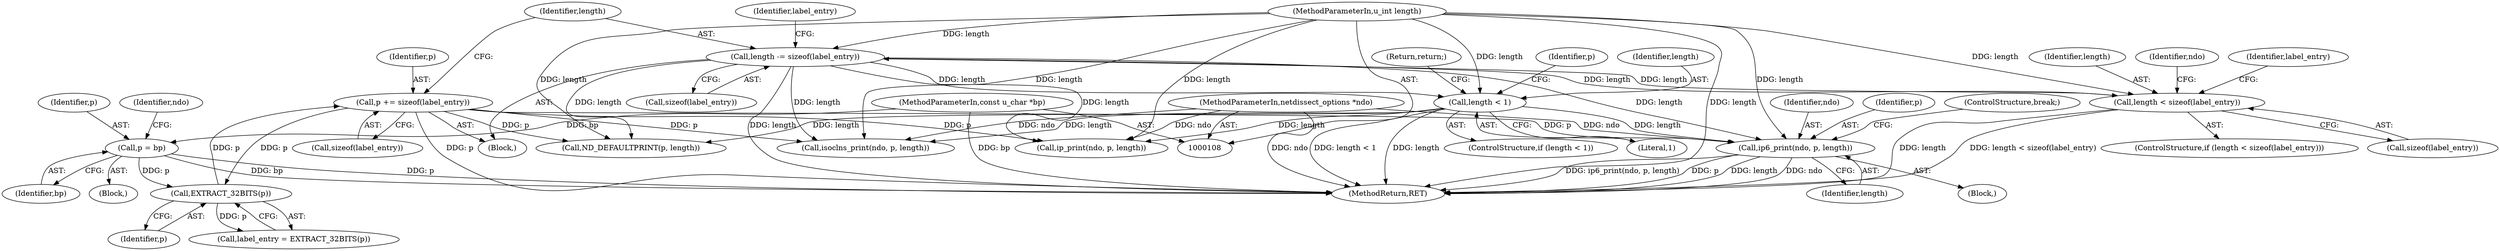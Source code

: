 digraph "0_tcpdump_1dcd10aceabbc03bf571ea32b892c522cbe923de_11@pointer" {
"1000334" [label="(Call,ip6_print(ndo, p, length))"];
"1000109" [label="(MethodParameterIn,netdissect_options *ndo)"];
"1000217" [label="(Call,p += sizeof(label_entry))"];
"1000152" [label="(Call,EXTRACT_32BITS(p))"];
"1000123" [label="(Call,p = bp)"];
"1000110" [label="(MethodParameterIn,const u_char *bp)"];
"1000221" [label="(Call,length -= sizeof(label_entry))"];
"1000138" [label="(Call,length < sizeof(label_entry))"];
"1000111" [label="(MethodParameterIn,u_int length)"];
"1000248" [label="(Call,length < 1)"];
"1000353" [label="(MethodReturn,RET)"];
"1000334" [label="(Call,ip6_print(ndo, p, length))"];
"1000219" [label="(Call,sizeof(label_entry))"];
"1000335" [label="(Identifier,ndo)"];
"1000218" [label="(Identifier,p)"];
"1000217" [label="(Call,p += sizeof(label_entry))"];
"1000255" [label="(Identifier,p)"];
"1000139" [label="(Identifier,length)"];
"1000111" [label="(MethodParameterIn,u_int length)"];
"1000336" [label="(Identifier,p)"];
"1000311" [label="(Call,ND_DEFAULTPRINT(p, length))"];
"1000328" [label="(Call,ip_print(ndo, p, length))"];
"1000125" [label="(Identifier,bp)"];
"1000326" [label="(Block,)"];
"1000249" [label="(Identifier,length)"];
"1000140" [label="(Call,sizeof(label_entry))"];
"1000247" [label="(ControlStructure,if (length < 1))"];
"1000153" [label="(Identifier,p)"];
"1000110" [label="(MethodParameterIn,const u_char *bp)"];
"1000150" [label="(Call,label_entry = EXTRACT_32BITS(p))"];
"1000252" [label="(Return,return;)"];
"1000248" [label="(Call,length < 1)"];
"1000222" [label="(Identifier,length)"];
"1000123" [label="(Call,p = bp)"];
"1000340" [label="(Call,isoclns_print(ndo, p, length))"];
"1000124" [label="(Identifier,p)"];
"1000128" [label="(Identifier,ndo)"];
"1000227" [label="(Identifier,label_entry)"];
"1000223" [label="(Call,sizeof(label_entry))"];
"1000109" [label="(MethodParameterIn,netdissect_options *ndo)"];
"1000152" [label="(Call,EXTRACT_32BITS(p))"];
"1000138" [label="(Call,length < sizeof(label_entry))"];
"1000131" [label="(Block,)"];
"1000338" [label="(ControlStructure,break;)"];
"1000112" [label="(Block,)"];
"1000250" [label="(Literal,1)"];
"1000137" [label="(ControlStructure,if (length < sizeof(label_entry)))"];
"1000337" [label="(Identifier,length)"];
"1000221" [label="(Call,length -= sizeof(label_entry))"];
"1000145" [label="(Identifier,ndo)"];
"1000151" [label="(Identifier,label_entry)"];
"1000334" -> "1000326"  [label="AST: "];
"1000334" -> "1000337"  [label="CFG: "];
"1000335" -> "1000334"  [label="AST: "];
"1000336" -> "1000334"  [label="AST: "];
"1000337" -> "1000334"  [label="AST: "];
"1000338" -> "1000334"  [label="CFG: "];
"1000334" -> "1000353"  [label="DDG: ip6_print(ndo, p, length)"];
"1000334" -> "1000353"  [label="DDG: p"];
"1000334" -> "1000353"  [label="DDG: length"];
"1000334" -> "1000353"  [label="DDG: ndo"];
"1000109" -> "1000334"  [label="DDG: ndo"];
"1000217" -> "1000334"  [label="DDG: p"];
"1000221" -> "1000334"  [label="DDG: length"];
"1000248" -> "1000334"  [label="DDG: length"];
"1000111" -> "1000334"  [label="DDG: length"];
"1000109" -> "1000108"  [label="AST: "];
"1000109" -> "1000353"  [label="DDG: ndo"];
"1000109" -> "1000328"  [label="DDG: ndo"];
"1000109" -> "1000340"  [label="DDG: ndo"];
"1000217" -> "1000131"  [label="AST: "];
"1000217" -> "1000219"  [label="CFG: "];
"1000218" -> "1000217"  [label="AST: "];
"1000219" -> "1000217"  [label="AST: "];
"1000222" -> "1000217"  [label="CFG: "];
"1000217" -> "1000353"  [label="DDG: p"];
"1000217" -> "1000152"  [label="DDG: p"];
"1000152" -> "1000217"  [label="DDG: p"];
"1000217" -> "1000311"  [label="DDG: p"];
"1000217" -> "1000328"  [label="DDG: p"];
"1000217" -> "1000340"  [label="DDG: p"];
"1000152" -> "1000150"  [label="AST: "];
"1000152" -> "1000153"  [label="CFG: "];
"1000153" -> "1000152"  [label="AST: "];
"1000150" -> "1000152"  [label="CFG: "];
"1000152" -> "1000150"  [label="DDG: p"];
"1000123" -> "1000152"  [label="DDG: p"];
"1000123" -> "1000112"  [label="AST: "];
"1000123" -> "1000125"  [label="CFG: "];
"1000124" -> "1000123"  [label="AST: "];
"1000125" -> "1000123"  [label="AST: "];
"1000128" -> "1000123"  [label="CFG: "];
"1000123" -> "1000353"  [label="DDG: p"];
"1000123" -> "1000353"  [label="DDG: bp"];
"1000110" -> "1000123"  [label="DDG: bp"];
"1000110" -> "1000108"  [label="AST: "];
"1000110" -> "1000353"  [label="DDG: bp"];
"1000221" -> "1000131"  [label="AST: "];
"1000221" -> "1000223"  [label="CFG: "];
"1000222" -> "1000221"  [label="AST: "];
"1000223" -> "1000221"  [label="AST: "];
"1000227" -> "1000221"  [label="CFG: "];
"1000221" -> "1000353"  [label="DDG: length"];
"1000221" -> "1000138"  [label="DDG: length"];
"1000138" -> "1000221"  [label="DDG: length"];
"1000111" -> "1000221"  [label="DDG: length"];
"1000221" -> "1000248"  [label="DDG: length"];
"1000221" -> "1000311"  [label="DDG: length"];
"1000221" -> "1000328"  [label="DDG: length"];
"1000221" -> "1000340"  [label="DDG: length"];
"1000138" -> "1000137"  [label="AST: "];
"1000138" -> "1000140"  [label="CFG: "];
"1000139" -> "1000138"  [label="AST: "];
"1000140" -> "1000138"  [label="AST: "];
"1000145" -> "1000138"  [label="CFG: "];
"1000151" -> "1000138"  [label="CFG: "];
"1000138" -> "1000353"  [label="DDG: length < sizeof(label_entry)"];
"1000138" -> "1000353"  [label="DDG: length"];
"1000111" -> "1000138"  [label="DDG: length"];
"1000111" -> "1000108"  [label="AST: "];
"1000111" -> "1000353"  [label="DDG: length"];
"1000111" -> "1000248"  [label="DDG: length"];
"1000111" -> "1000311"  [label="DDG: length"];
"1000111" -> "1000328"  [label="DDG: length"];
"1000111" -> "1000340"  [label="DDG: length"];
"1000248" -> "1000247"  [label="AST: "];
"1000248" -> "1000250"  [label="CFG: "];
"1000249" -> "1000248"  [label="AST: "];
"1000250" -> "1000248"  [label="AST: "];
"1000252" -> "1000248"  [label="CFG: "];
"1000255" -> "1000248"  [label="CFG: "];
"1000248" -> "1000353"  [label="DDG: length < 1"];
"1000248" -> "1000353"  [label="DDG: length"];
"1000248" -> "1000311"  [label="DDG: length"];
"1000248" -> "1000328"  [label="DDG: length"];
"1000248" -> "1000340"  [label="DDG: length"];
}
